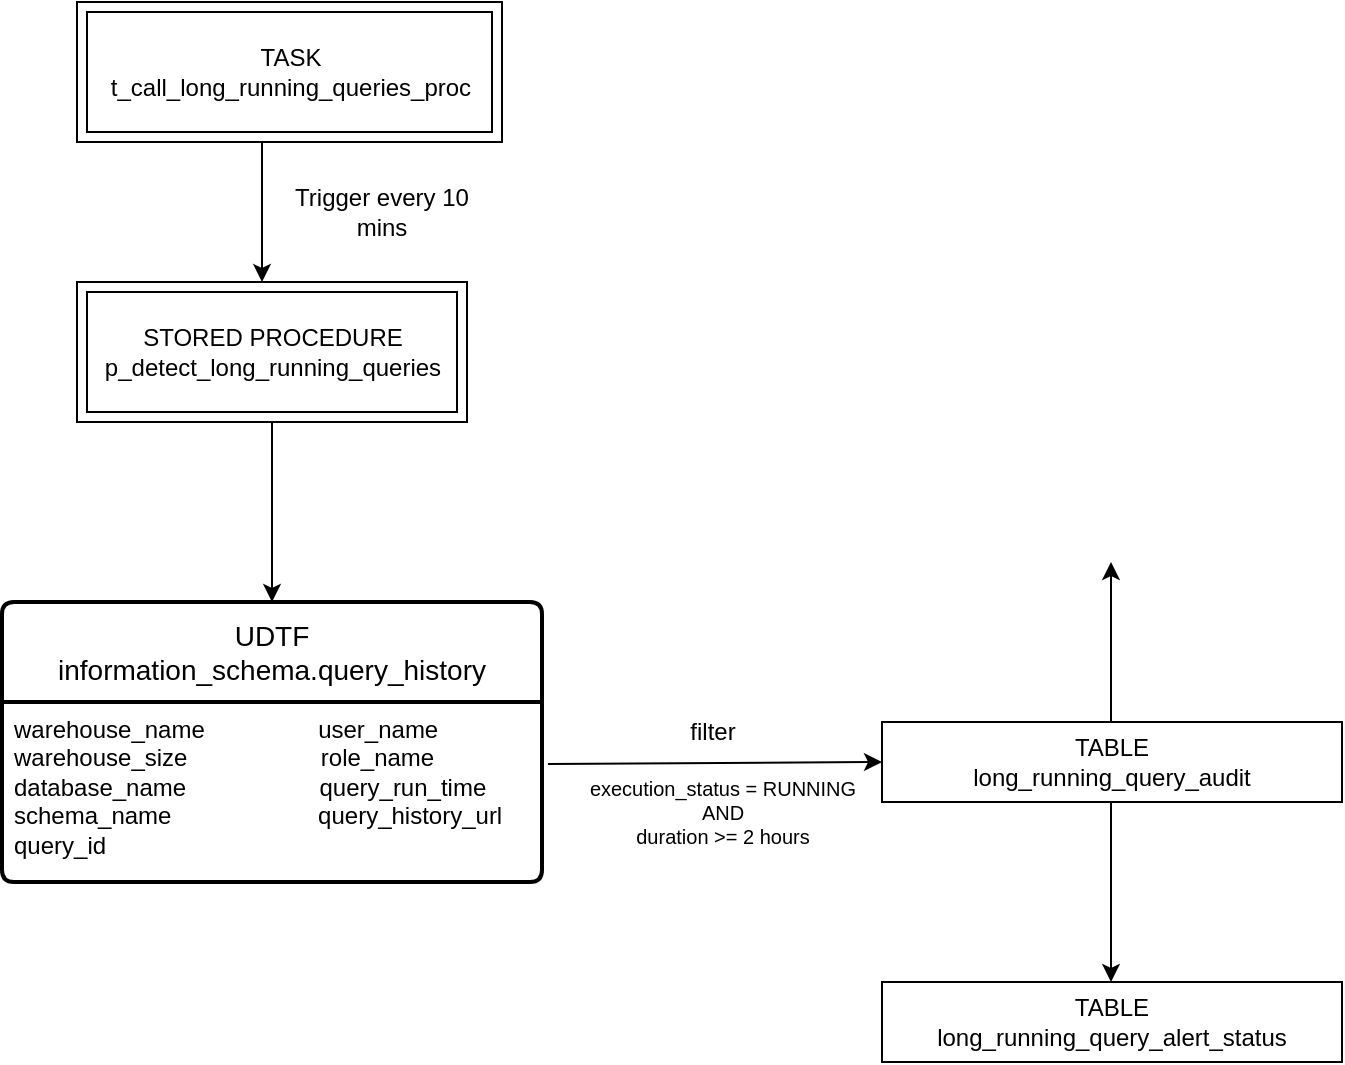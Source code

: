 <mxfile version="23.1.5" type="github">
  <diagram name="Page-1" id="Qu48JDAtAPPlU3FirDku">
    <mxGraphModel dx="962" dy="612" grid="1" gridSize="10" guides="1" tooltips="1" connect="1" arrows="1" fold="1" page="1" pageScale="1" pageWidth="850" pageHeight="1100" math="0" shadow="0">
      <root>
        <mxCell id="0" />
        <mxCell id="1" parent="0" />
        <mxCell id="ixCKkZ0LlZmWcPJnVhXz-1" value="UDTF&lt;br&gt;information_schema.query_history" style="swimlane;childLayout=stackLayout;horizontal=1;startSize=50;horizontalStack=0;rounded=1;fontSize=14;fontStyle=0;strokeWidth=2;resizeParent=0;resizeLast=1;shadow=0;dashed=0;align=center;arcSize=4;whiteSpace=wrap;html=1;" vertex="1" parent="1">
          <mxGeometry x="30" y="420" width="270" height="140" as="geometry">
            <mxRectangle x="20" y="260" width="300" height="50" as="alternateBounds" />
          </mxGeometry>
        </mxCell>
        <mxCell id="ixCKkZ0LlZmWcPJnVhXz-2" value="warehouse_name&amp;nbsp; &amp;nbsp; &amp;nbsp; &amp;nbsp; &amp;nbsp; &amp;nbsp; &amp;nbsp; &amp;nbsp; &amp;nbsp;user_name&lt;br&gt;warehouse_size&amp;nbsp; &amp;nbsp; &amp;nbsp; &amp;nbsp; &amp;nbsp; &amp;nbsp; &amp;nbsp; &amp;nbsp; &amp;nbsp; &amp;nbsp; role_name&lt;br&gt;database_name&amp;nbsp; &amp;nbsp; &amp;nbsp; &amp;nbsp; &amp;nbsp; &amp;nbsp; &amp;nbsp; &amp;nbsp; &amp;nbsp; &amp;nbsp; query_run_time&lt;br&gt;schema_name&amp;nbsp; &amp;nbsp; &amp;nbsp; &amp;nbsp; &amp;nbsp; &amp;nbsp; &amp;nbsp; &amp;nbsp; &amp;nbsp; &amp;nbsp; &amp;nbsp; query_history_url&lt;div&gt;query_id&lt;/div&gt;" style="align=left;strokeColor=none;fillColor=none;spacingLeft=4;fontSize=12;verticalAlign=top;resizable=0;rotatable=0;part=1;html=1;" vertex="1" parent="ixCKkZ0LlZmWcPJnVhXz-1">
          <mxGeometry y="50" width="270" height="90" as="geometry" />
        </mxCell>
        <mxCell id="ixCKkZ0LlZmWcPJnVhXz-4" value="" style="endArrow=classic;html=1;rounded=0;exitX=1.011;exitY=0.344;exitDx=0;exitDy=0;exitPerimeter=0;" edge="1" parent="1" source="ixCKkZ0LlZmWcPJnVhXz-2">
          <mxGeometry width="50" height="50" relative="1" as="geometry">
            <mxPoint x="410" y="500" as="sourcePoint" />
            <mxPoint x="470" y="500" as="targetPoint" />
          </mxGeometry>
        </mxCell>
        <mxCell id="ixCKkZ0LlZmWcPJnVhXz-5" value="filter" style="text;html=1;align=center;verticalAlign=middle;resizable=0;points=[];autosize=1;strokeColor=none;fillColor=none;" vertex="1" parent="1">
          <mxGeometry x="360" y="470" width="50" height="30" as="geometry" />
        </mxCell>
        <mxCell id="ixCKkZ0LlZmWcPJnVhXz-6" value="execution_status = RUNNING&lt;br&gt;AND&lt;br&gt;duration &amp;gt;= 2 hours" style="text;html=1;align=center;verticalAlign=middle;resizable=0;points=[];autosize=1;strokeColor=none;fillColor=none;fontSize=10;" vertex="1" parent="1">
          <mxGeometry x="310" y="500" width="160" height="50" as="geometry" />
        </mxCell>
        <mxCell id="ixCKkZ0LlZmWcPJnVhXz-7" value="TABLE&lt;br&gt;long_running_query_audit" style="whiteSpace=wrap;html=1;align=center;" vertex="1" parent="1">
          <mxGeometry x="470" y="480" width="230" height="40" as="geometry" />
        </mxCell>
        <mxCell id="ixCKkZ0LlZmWcPJnVhXz-8" value="STORED PROCEDURE p_detect_long_running_queries" style="shape=ext;margin=3;double=1;whiteSpace=wrap;html=1;align=center;" vertex="1" parent="1">
          <mxGeometry x="67.5" y="260" width="195" height="70" as="geometry" />
        </mxCell>
        <mxCell id="ixCKkZ0LlZmWcPJnVhXz-9" value="" style="endArrow=classic;html=1;rounded=0;entryX=0.5;entryY=0;entryDx=0;entryDy=0;exitX=0.5;exitY=1;exitDx=0;exitDy=0;" edge="1" parent="1" source="ixCKkZ0LlZmWcPJnVhXz-8" target="ixCKkZ0LlZmWcPJnVhXz-1">
          <mxGeometry width="50" height="50" relative="1" as="geometry">
            <mxPoint x="160" y="330" as="sourcePoint" />
            <mxPoint x="160" y="410" as="targetPoint" />
          </mxGeometry>
        </mxCell>
        <mxCell id="ixCKkZ0LlZmWcPJnVhXz-10" value="TASK t_call_long_running_queries_proc" style="shape=ext;margin=3;double=1;whiteSpace=wrap;html=1;align=center;" vertex="1" parent="1">
          <mxGeometry x="67.5" y="120" width="212.5" height="70" as="geometry" />
        </mxCell>
        <mxCell id="ixCKkZ0LlZmWcPJnVhXz-11" value="" style="endArrow=classic;html=1;rounded=0;entryX=0.5;entryY=0;entryDx=0;entryDy=0;" edge="1" parent="1">
          <mxGeometry width="50" height="50" relative="1" as="geometry">
            <mxPoint x="160" y="190" as="sourcePoint" />
            <mxPoint x="160" y="260" as="targetPoint" />
          </mxGeometry>
        </mxCell>
        <mxCell id="ixCKkZ0LlZmWcPJnVhXz-12" value="Trigger every 10 mins" style="text;html=1;align=center;verticalAlign=middle;whiteSpace=wrap;rounded=0;" vertex="1" parent="1">
          <mxGeometry x="170" y="210" width="100" height="30" as="geometry" />
        </mxCell>
        <mxCell id="ixCKkZ0LlZmWcPJnVhXz-13" value="" style="endArrow=classic;html=1;rounded=0;entryX=0.5;entryY=0;entryDx=0;entryDy=0;exitX=0.5;exitY=1;exitDx=0;exitDy=0;" edge="1" parent="1">
          <mxGeometry width="50" height="50" relative="1" as="geometry">
            <mxPoint x="584.5" y="520" as="sourcePoint" />
            <mxPoint x="584.5" y="610" as="targetPoint" />
          </mxGeometry>
        </mxCell>
        <mxCell id="ixCKkZ0LlZmWcPJnVhXz-14" value="TABLE&lt;br&gt;long_running_query_alert_status" style="whiteSpace=wrap;html=1;align=center;" vertex="1" parent="1">
          <mxGeometry x="470" y="610" width="230" height="40" as="geometry" />
        </mxCell>
        <mxCell id="ixCKkZ0LlZmWcPJnVhXz-15" value="" style="endArrow=classic;html=1;rounded=0;exitX=0.5;exitY=1;exitDx=0;exitDy=0;" edge="1" parent="1">
          <mxGeometry width="50" height="50" relative="1" as="geometry">
            <mxPoint x="584.5" y="480" as="sourcePoint" />
            <mxPoint x="584.5" y="400" as="targetPoint" />
          </mxGeometry>
        </mxCell>
      </root>
    </mxGraphModel>
  </diagram>
</mxfile>
